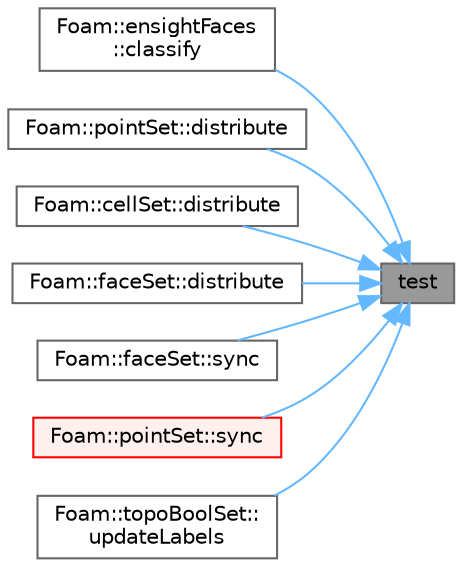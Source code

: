 digraph "test"
{
 // LATEX_PDF_SIZE
  bgcolor="transparent";
  edge [fontname=Helvetica,fontsize=10,labelfontname=Helvetica,labelfontsize=10];
  node [fontname=Helvetica,fontsize=10,shape=box,height=0.2,width=0.4];
  rankdir="RL";
  Node1 [id="Node000001",label="test",height=0.2,width=0.4,color="gray40", fillcolor="grey60", style="filled", fontcolor="black",tooltip=" "];
  Node1 -> Node2 [id="edge1_Node000001_Node000002",dir="back",color="steelblue1",style="solid",tooltip=" "];
  Node2 [id="Node000002",label="Foam::ensightFaces\l::classify",height=0.2,width=0.4,color="grey40", fillcolor="white", style="filled",URL="$classFoam_1_1ensightFaces.html#a4b11a78d22f61ee015cf2bf9ff5418ff",tooltip=" "];
  Node1 -> Node3 [id="edge2_Node000001_Node000003",dir="back",color="steelblue1",style="solid",tooltip=" "];
  Node3 [id="Node000003",label="Foam::pointSet::distribute",height=0.2,width=0.4,color="grey40", fillcolor="white", style="filled",URL="$classFoam_1_1pointSet.html#a6be2dc3eb1d541aeb83ee0a2adcc0556",tooltip=" "];
  Node1 -> Node4 [id="edge3_Node000001_Node000004",dir="back",color="steelblue1",style="solid",tooltip=" "];
  Node4 [id="Node000004",label="Foam::cellSet::distribute",height=0.2,width=0.4,color="grey40", fillcolor="white", style="filled",URL="$classFoam_1_1cellSet.html#a6a8c541c98cf00b5b2ff4746c95084fb",tooltip=" "];
  Node1 -> Node5 [id="edge4_Node000001_Node000005",dir="back",color="steelblue1",style="solid",tooltip=" "];
  Node5 [id="Node000005",label="Foam::faceSet::distribute",height=0.2,width=0.4,color="grey40", fillcolor="white", style="filled",URL="$classFoam_1_1faceSet.html#a6a8c541c98cf00b5b2ff4746c95084fb",tooltip=" "];
  Node1 -> Node6 [id="edge5_Node000001_Node000006",dir="back",color="steelblue1",style="solid",tooltip=" "];
  Node6 [id="Node000006",label="Foam::faceSet::sync",height=0.2,width=0.4,color="grey40", fillcolor="white", style="filled",URL="$classFoam_1_1faceSet.html#aa7fca4a1afef0062c91f4d1e3776659d",tooltip=" "];
  Node1 -> Node7 [id="edge6_Node000001_Node000007",dir="back",color="steelblue1",style="solid",tooltip=" "];
  Node7 [id="Node000007",label="Foam::pointSet::sync",height=0.2,width=0.4,color="red", fillcolor="#FFF0F0", style="filled",URL="$classFoam_1_1pointSet.html#aa7fca4a1afef0062c91f4d1e3776659d",tooltip=" "];
  Node1 -> Node9 [id="edge7_Node000001_Node000009",dir="back",color="steelblue1",style="solid",tooltip=" "];
  Node9 [id="Node000009",label="Foam::topoBoolSet::\lupdateLabels",height=0.2,width=0.4,color="grey40", fillcolor="white", style="filled",URL="$classFoam_1_1topoBoolSet.html#adbf4ae7942d705a43b68463ca9897307",tooltip=" "];
}
